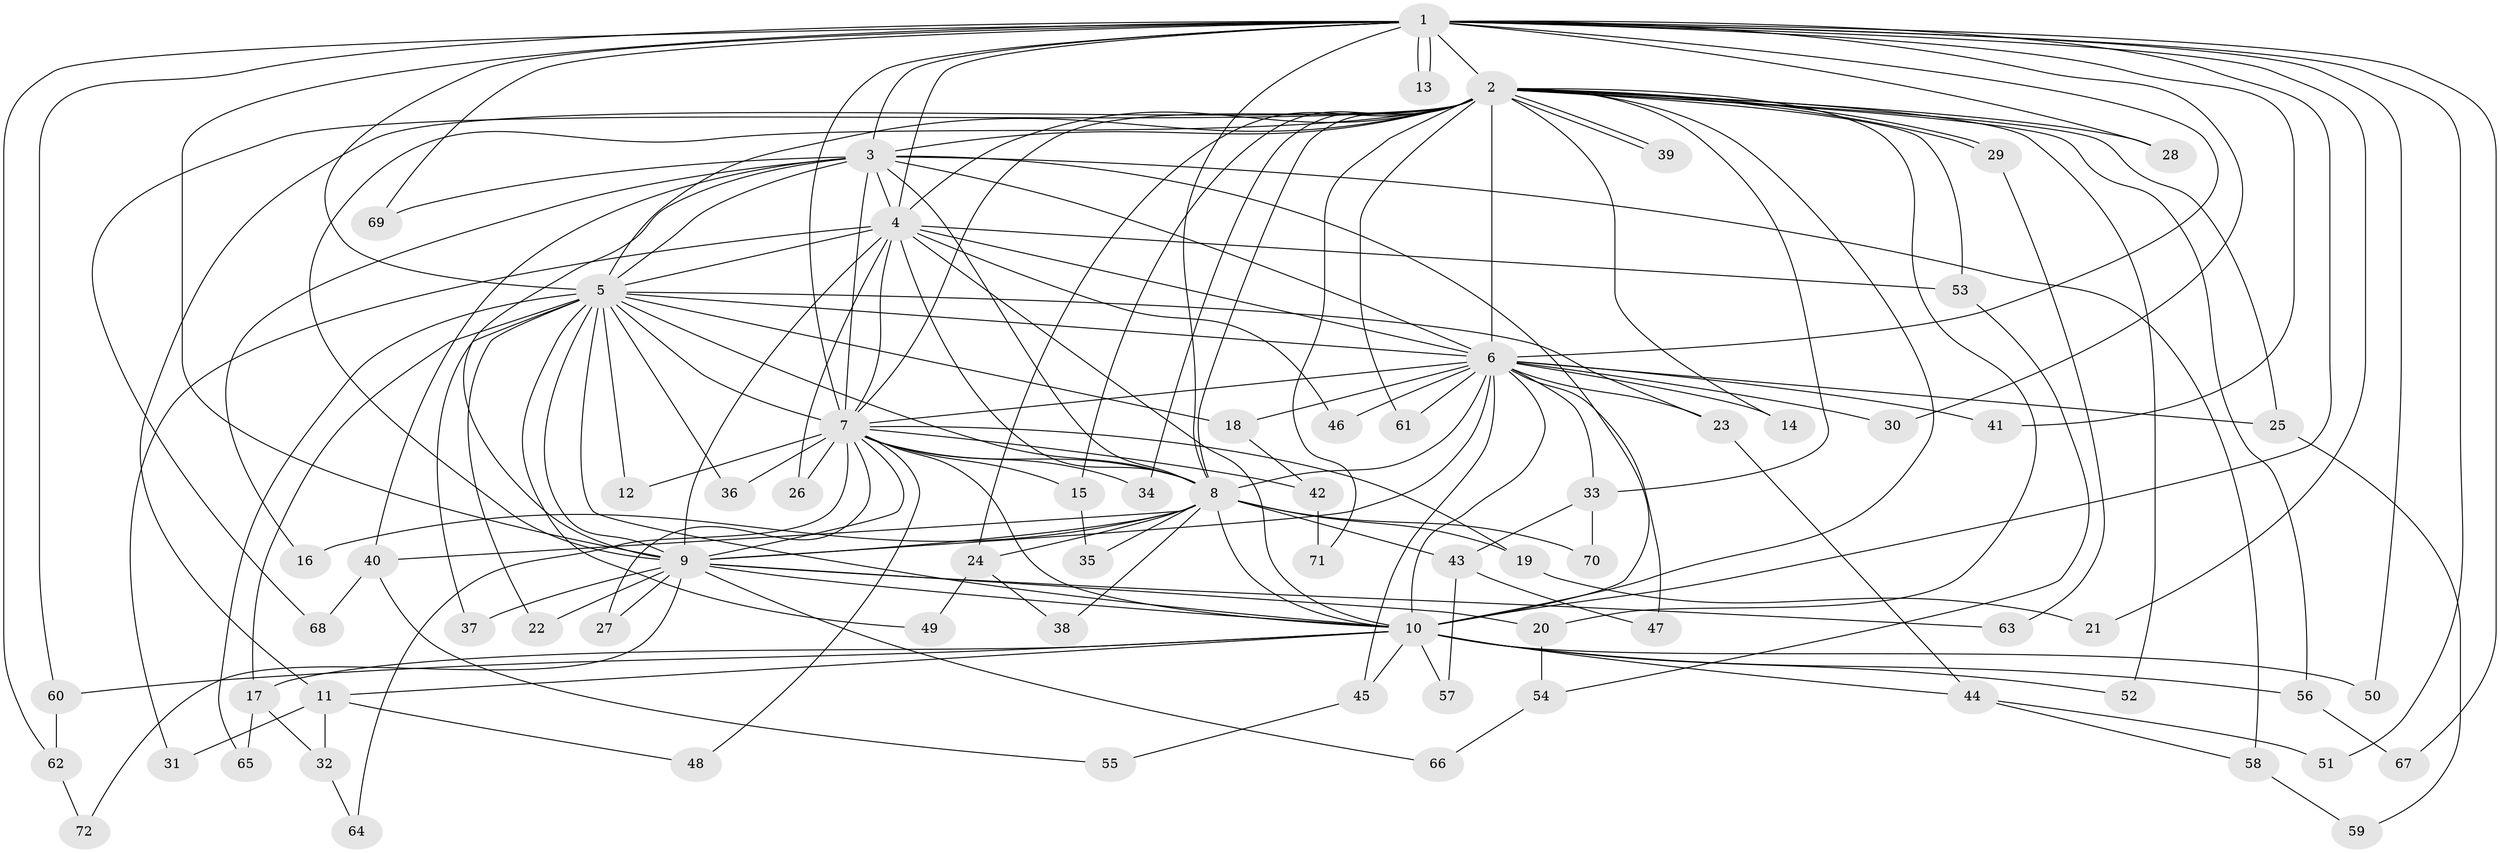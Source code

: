 // Generated by graph-tools (version 1.1) at 2025/01/03/09/25 03:01:26]
// undirected, 72 vertices, 169 edges
graph export_dot {
graph [start="1"]
  node [color=gray90,style=filled];
  1;
  2;
  3;
  4;
  5;
  6;
  7;
  8;
  9;
  10;
  11;
  12;
  13;
  14;
  15;
  16;
  17;
  18;
  19;
  20;
  21;
  22;
  23;
  24;
  25;
  26;
  27;
  28;
  29;
  30;
  31;
  32;
  33;
  34;
  35;
  36;
  37;
  38;
  39;
  40;
  41;
  42;
  43;
  44;
  45;
  46;
  47;
  48;
  49;
  50;
  51;
  52;
  53;
  54;
  55;
  56;
  57;
  58;
  59;
  60;
  61;
  62;
  63;
  64;
  65;
  66;
  67;
  68;
  69;
  70;
  71;
  72;
  1 -- 2;
  1 -- 3;
  1 -- 4;
  1 -- 5;
  1 -- 6;
  1 -- 7;
  1 -- 8;
  1 -- 9;
  1 -- 10;
  1 -- 13;
  1 -- 13;
  1 -- 21;
  1 -- 28;
  1 -- 30;
  1 -- 41;
  1 -- 50;
  1 -- 51;
  1 -- 60;
  1 -- 62;
  1 -- 67;
  1 -- 69;
  2 -- 3;
  2 -- 4;
  2 -- 5;
  2 -- 6;
  2 -- 7;
  2 -- 8;
  2 -- 9;
  2 -- 10;
  2 -- 11;
  2 -- 14;
  2 -- 15;
  2 -- 20;
  2 -- 24;
  2 -- 25;
  2 -- 28;
  2 -- 29;
  2 -- 29;
  2 -- 33;
  2 -- 34;
  2 -- 39;
  2 -- 39;
  2 -- 52;
  2 -- 53;
  2 -- 56;
  2 -- 61;
  2 -- 68;
  2 -- 71;
  3 -- 4;
  3 -- 5;
  3 -- 6;
  3 -- 7;
  3 -- 8;
  3 -- 9;
  3 -- 10;
  3 -- 16;
  3 -- 40;
  3 -- 58;
  3 -- 69;
  4 -- 5;
  4 -- 6;
  4 -- 7;
  4 -- 8;
  4 -- 9;
  4 -- 10;
  4 -- 26;
  4 -- 31;
  4 -- 46;
  4 -- 53;
  5 -- 6;
  5 -- 7;
  5 -- 8;
  5 -- 9;
  5 -- 10;
  5 -- 12;
  5 -- 17;
  5 -- 18;
  5 -- 22;
  5 -- 23;
  5 -- 36;
  5 -- 37;
  5 -- 49;
  5 -- 65;
  6 -- 7;
  6 -- 8;
  6 -- 9;
  6 -- 10;
  6 -- 14;
  6 -- 18;
  6 -- 23;
  6 -- 25;
  6 -- 30;
  6 -- 33;
  6 -- 41;
  6 -- 45;
  6 -- 46;
  6 -- 47;
  6 -- 61;
  7 -- 8;
  7 -- 9;
  7 -- 10;
  7 -- 12;
  7 -- 15;
  7 -- 19;
  7 -- 26;
  7 -- 27;
  7 -- 34;
  7 -- 36;
  7 -- 42;
  7 -- 48;
  7 -- 64;
  8 -- 9;
  8 -- 10;
  8 -- 16;
  8 -- 19;
  8 -- 24;
  8 -- 35;
  8 -- 38;
  8 -- 40;
  8 -- 43;
  8 -- 70;
  9 -- 10;
  9 -- 20;
  9 -- 22;
  9 -- 27;
  9 -- 37;
  9 -- 63;
  9 -- 66;
  9 -- 72;
  10 -- 11;
  10 -- 17;
  10 -- 44;
  10 -- 45;
  10 -- 50;
  10 -- 52;
  10 -- 56;
  10 -- 57;
  10 -- 60;
  11 -- 31;
  11 -- 32;
  11 -- 48;
  15 -- 35;
  17 -- 32;
  17 -- 65;
  18 -- 42;
  19 -- 21;
  20 -- 54;
  23 -- 44;
  24 -- 38;
  24 -- 49;
  25 -- 59;
  29 -- 63;
  32 -- 64;
  33 -- 43;
  33 -- 70;
  40 -- 55;
  40 -- 68;
  42 -- 71;
  43 -- 47;
  43 -- 57;
  44 -- 51;
  44 -- 58;
  45 -- 55;
  53 -- 54;
  54 -- 66;
  56 -- 67;
  58 -- 59;
  60 -- 62;
  62 -- 72;
}
